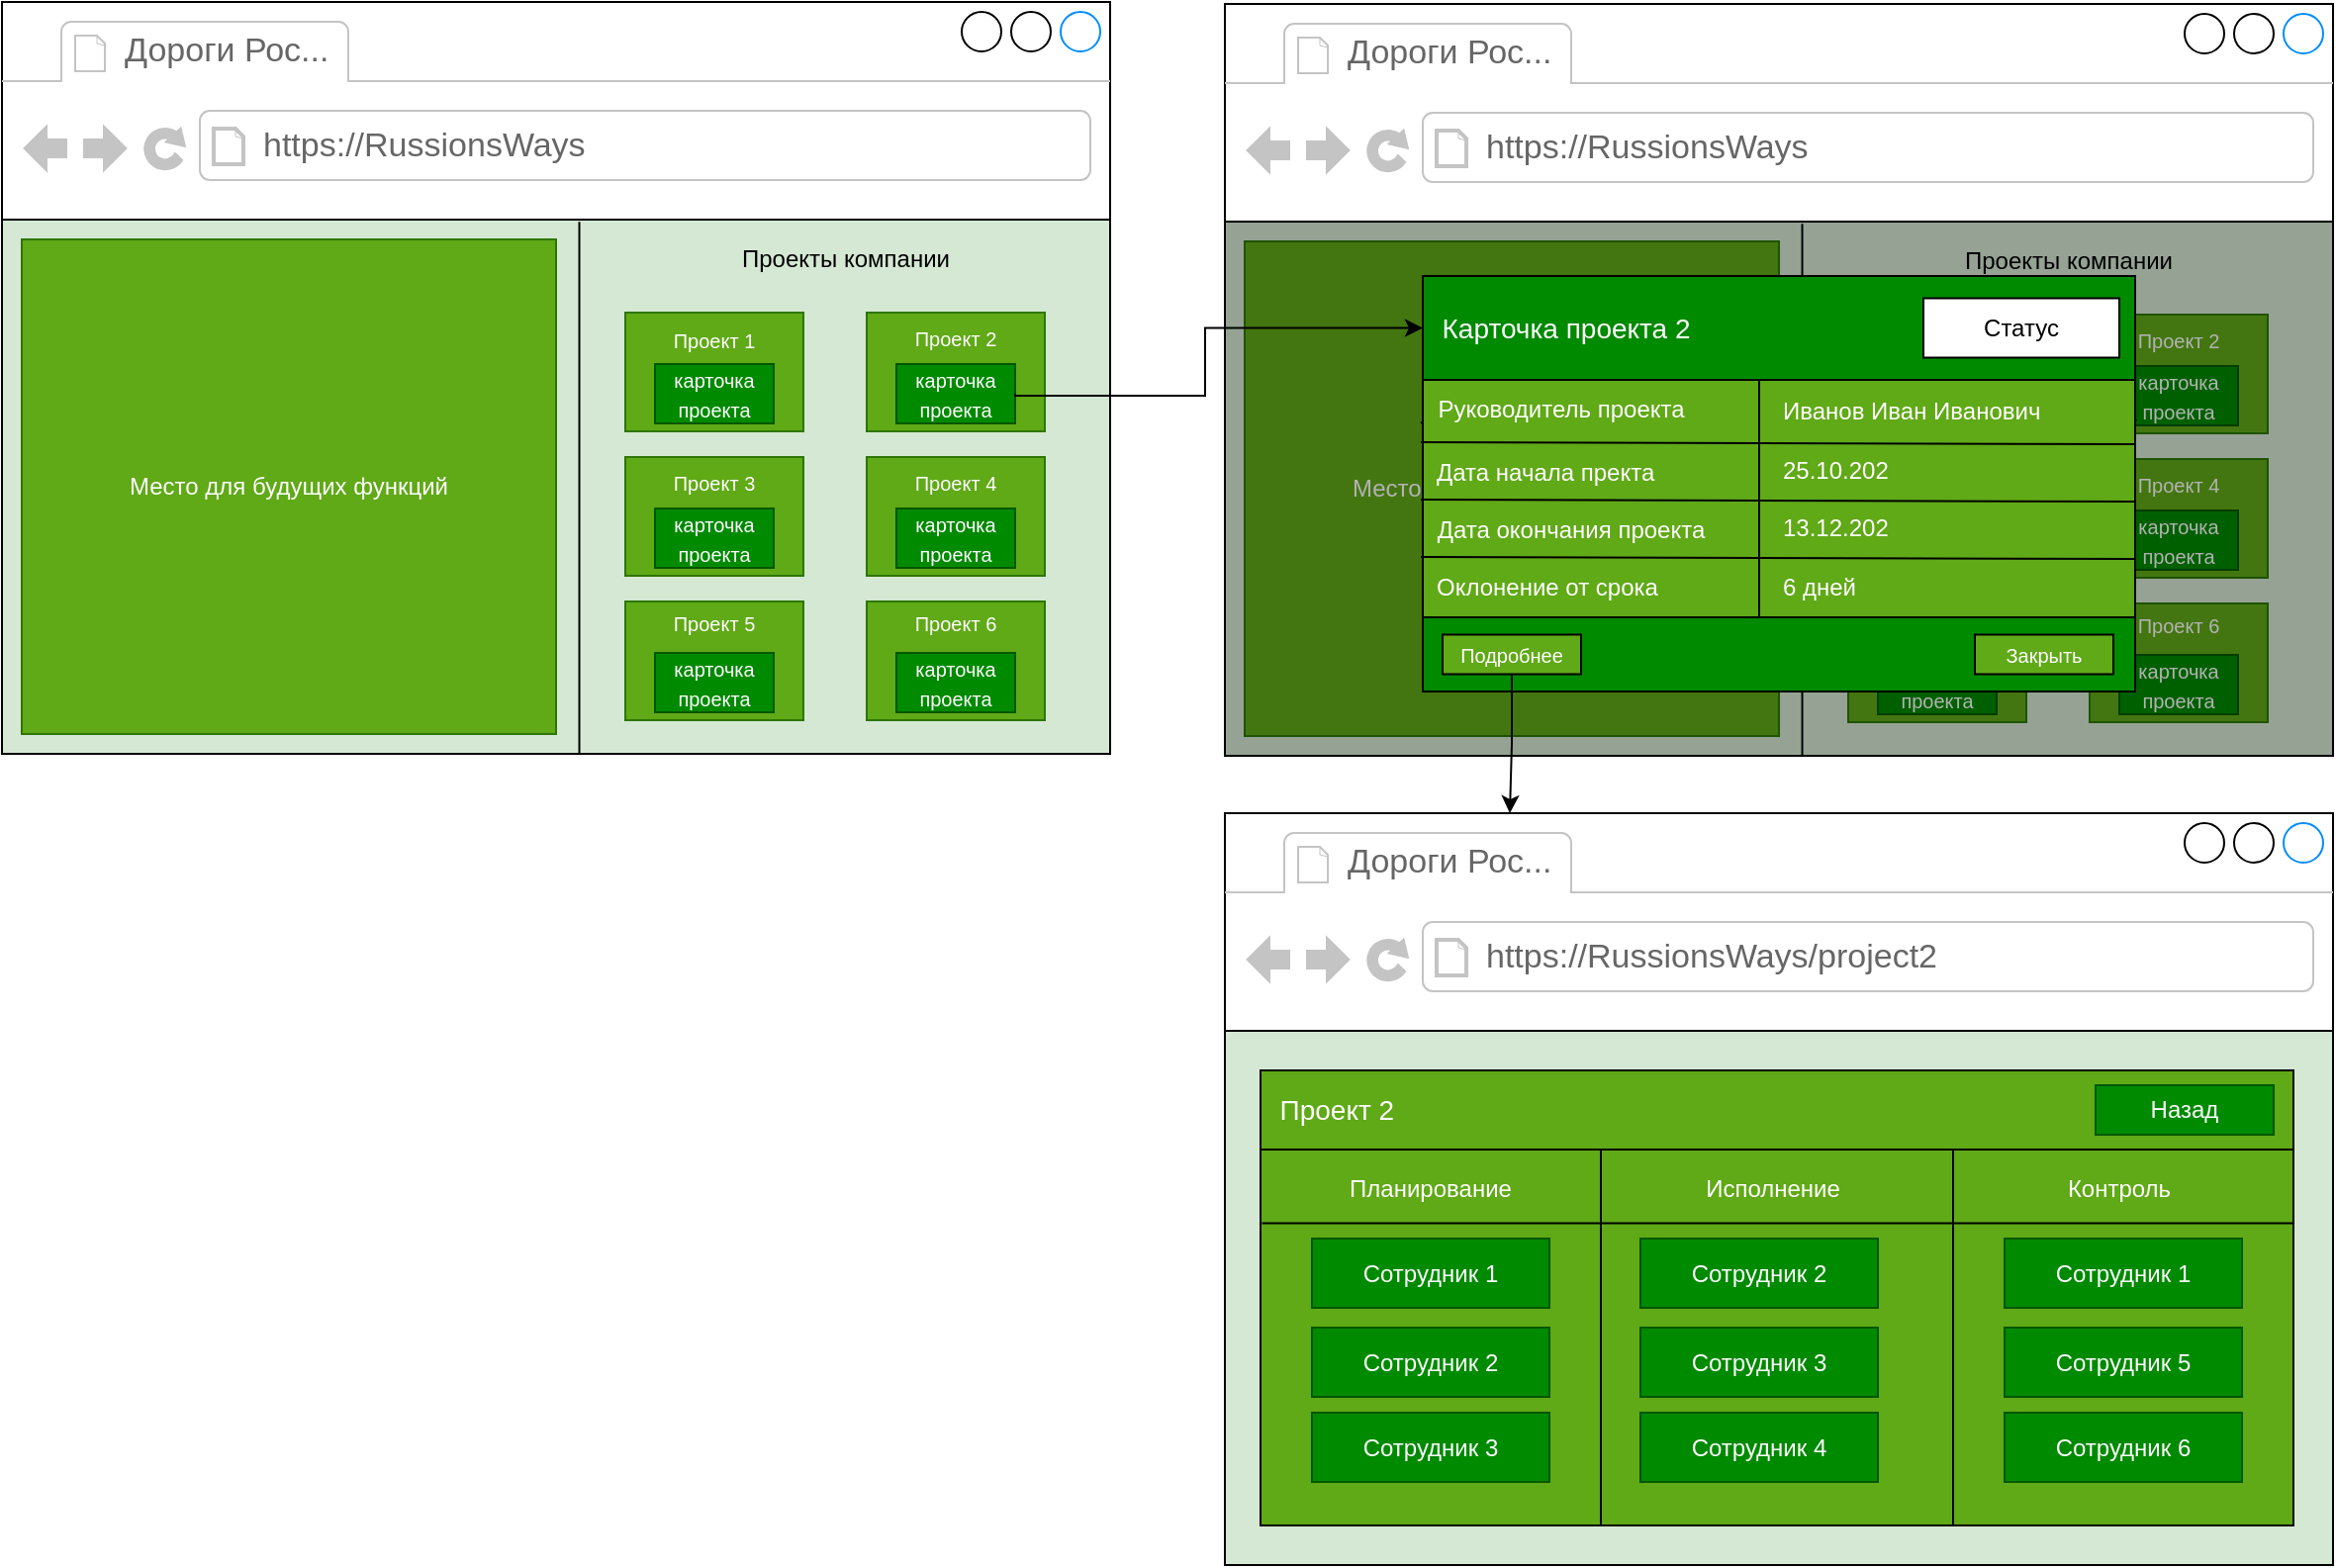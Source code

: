<mxfile version="25.0.2">
  <diagram name="Page-1" id="MdhETReFcp8mCxD8eB66">
    <mxGraphModel dx="819" dy="459" grid="1" gridSize="10" guides="1" tooltips="1" connect="1" arrows="1" fold="1" page="1" pageScale="1" pageWidth="1169" pageHeight="1654" math="0" shadow="0">
      <root>
        <mxCell id="0" />
        <mxCell id="1" parent="0" />
        <mxCell id="qVubjtH19KVvBnq9pwk1-79" value="" style="strokeWidth=1;shadow=0;dashed=0;align=center;html=1;shape=mxgraph.mockup.containers.browserWindow;rSize=0;strokeColor2=#008cff;strokeColor3=#c4c4c4;mainText=,;recursiveResize=0;" vertex="1" parent="1">
          <mxGeometry x="42" y="50" width="560" height="380" as="geometry" />
        </mxCell>
        <mxCell id="qVubjtH19KVvBnq9pwk1-80" value="" style="rounded=0;whiteSpace=wrap;html=1;fillColor=#d5e8d4;strokeColor=#000000;" vertex="1" parent="qVubjtH19KVvBnq9pwk1-79">
          <mxGeometry y="110" width="560" height="270" as="geometry" />
        </mxCell>
        <mxCell id="qVubjtH19KVvBnq9pwk1-81" value="Дороги Рос..." style="strokeWidth=1;shadow=0;dashed=0;align=center;html=1;shape=mxgraph.mockup.containers.anchor;fontSize=17;fontColor=#666666;align=left;whiteSpace=wrap;" vertex="1" parent="qVubjtH19KVvBnq9pwk1-79">
          <mxGeometry x="60" y="12" width="110" height="26" as="geometry" />
        </mxCell>
        <mxCell id="qVubjtH19KVvBnq9pwk1-82" value="https://RussionsWays" style="strokeWidth=1;shadow=0;dashed=0;align=center;html=1;shape=mxgraph.mockup.containers.anchor;rSize=0;fontSize=17;fontColor=#666666;align=left;" vertex="1" parent="qVubjtH19KVvBnq9pwk1-79">
          <mxGeometry x="130" y="60" width="250" height="26" as="geometry" />
        </mxCell>
        <mxCell id="qVubjtH19KVvBnq9pwk1-83" value="" style="rounded=0;whiteSpace=wrap;html=1;fillColor=#60a917;strokeColor=#2D7600;fontColor=#ffffff;" vertex="1" parent="qVubjtH19KVvBnq9pwk1-79">
          <mxGeometry x="315" y="157" width="90" height="60" as="geometry" />
        </mxCell>
        <mxCell id="qVubjtH19KVvBnq9pwk1-84" value="" style="rounded=0;whiteSpace=wrap;html=1;fillColor=#60a917;strokeColor=#2D7600;fontColor=#ffffff;" vertex="1" parent="qVubjtH19KVvBnq9pwk1-79">
          <mxGeometry x="437" y="157" width="90" height="60" as="geometry" />
        </mxCell>
        <mxCell id="qVubjtH19KVvBnq9pwk1-85" value="" style="rounded=0;whiteSpace=wrap;html=1;fillColor=#60a917;strokeColor=#2D7600;fontColor=#ffffff;align=left;" vertex="1" parent="qVubjtH19KVvBnq9pwk1-79">
          <mxGeometry x="315" y="230" width="90" height="60" as="geometry" />
        </mxCell>
        <mxCell id="qVubjtH19KVvBnq9pwk1-86" value="" style="rounded=0;whiteSpace=wrap;html=1;fillColor=#60a917;fontColor=#ffffff;strokeColor=#2D7600;" vertex="1" parent="qVubjtH19KVvBnq9pwk1-79">
          <mxGeometry x="437" y="230" width="90" height="60" as="geometry" />
        </mxCell>
        <mxCell id="qVubjtH19KVvBnq9pwk1-87" value="" style="rounded=0;whiteSpace=wrap;html=1;fillColor=#60a917;fontColor=#ffffff;strokeColor=#2D7600;" vertex="1" parent="qVubjtH19KVvBnq9pwk1-79">
          <mxGeometry x="315" y="303" width="90" height="60" as="geometry" />
        </mxCell>
        <mxCell id="qVubjtH19KVvBnq9pwk1-88" value="" style="rounded=0;whiteSpace=wrap;html=1;fillColor=#60a917;fontColor=#ffffff;strokeColor=#2D7600;" vertex="1" parent="qVubjtH19KVvBnq9pwk1-79">
          <mxGeometry x="437" y="303" width="90" height="60" as="geometry" />
        </mxCell>
        <mxCell id="qVubjtH19KVvBnq9pwk1-89" value="Проекты компании" style="html=1;whiteSpace=wrap;fillColor=none;fontColor=#000000;strokeColor=none;" vertex="1" parent="qVubjtH19KVvBnq9pwk1-79">
          <mxGeometry x="293" y="110" width="267" height="40" as="geometry" />
        </mxCell>
        <mxCell id="qVubjtH19KVvBnq9pwk1-90" value="Место для будущих функций" style="rounded=0;whiteSpace=wrap;html=1;fillColor=#60a917;fontColor=#ffffff;strokeColor=#2D7600;" vertex="1" parent="qVubjtH19KVvBnq9pwk1-79">
          <mxGeometry x="10" y="120" width="270" height="250" as="geometry" />
        </mxCell>
        <mxCell id="qVubjtH19KVvBnq9pwk1-91" value="" style="endArrow=none;html=1;rounded=0;entryX=0.521;entryY=0.004;entryDx=0;entryDy=0;entryPerimeter=0;exitX=0.521;exitY=1;exitDx=0;exitDy=0;exitPerimeter=0;" edge="1" parent="qVubjtH19KVvBnq9pwk1-79" source="qVubjtH19KVvBnq9pwk1-80" target="qVubjtH19KVvBnq9pwk1-80">
          <mxGeometry width="50" height="50" relative="1" as="geometry">
            <mxPoint x="294.8" y="379.86" as="sourcePoint" />
            <mxPoint x="294.25" y="110" as="targetPoint" />
          </mxGeometry>
        </mxCell>
        <mxCell id="qVubjtH19KVvBnq9pwk1-92" value="&lt;font style=&quot;font-size: 10px;&quot;&gt;карточка проекта&lt;/font&gt;" style="rounded=0;whiteSpace=wrap;html=1;fillColor=#008a00;fontColor=#ffffff;strokeColor=#005700;" vertex="1" parent="qVubjtH19KVvBnq9pwk1-79">
          <mxGeometry x="330" y="329" width="60" height="30" as="geometry" />
        </mxCell>
        <mxCell id="qVubjtH19KVvBnq9pwk1-93" value="&lt;font style=&quot;font-size: 10px;&quot;&gt;карточка проекта&lt;/font&gt;" style="rounded=0;whiteSpace=wrap;html=1;fillColor=#008a00;fontColor=#ffffff;strokeColor=#005700;" vertex="1" parent="qVubjtH19KVvBnq9pwk1-79">
          <mxGeometry x="452" y="329" width="60" height="30" as="geometry" />
        </mxCell>
        <mxCell id="qVubjtH19KVvBnq9pwk1-94" value="&lt;font style=&quot;font-size: 10px;&quot;&gt;карточка проекта&lt;/font&gt;" style="rounded=0;whiteSpace=wrap;html=1;fillColor=#008a00;fontColor=#ffffff;strokeColor=#005700;" vertex="1" parent="qVubjtH19KVvBnq9pwk1-79">
          <mxGeometry x="452" y="256" width="60" height="30" as="geometry" />
        </mxCell>
        <mxCell id="qVubjtH19KVvBnq9pwk1-95" value="&lt;font style=&quot;font-size: 10px;&quot;&gt;карточка проекта&lt;/font&gt;" style="rounded=0;whiteSpace=wrap;html=1;fillColor=#008a00;fontColor=#ffffff;strokeColor=#005700;" vertex="1" parent="qVubjtH19KVvBnq9pwk1-79">
          <mxGeometry x="330" y="256" width="60" height="30" as="geometry" />
        </mxCell>
        <mxCell id="qVubjtH19KVvBnq9pwk1-96" value="&lt;font style=&quot;font-size: 10px;&quot;&gt;карточка проекта&lt;/font&gt;" style="rounded=0;whiteSpace=wrap;html=1;fillColor=#008a00;fontColor=#ffffff;strokeColor=#005700;" vertex="1" parent="qVubjtH19KVvBnq9pwk1-79">
          <mxGeometry x="452" y="183" width="60" height="30" as="geometry" />
        </mxCell>
        <mxCell id="qVubjtH19KVvBnq9pwk1-97" value="&lt;font style=&quot;font-size: 10px;&quot;&gt;карточка проекта&lt;/font&gt;" style="rounded=0;whiteSpace=wrap;html=1;fillColor=#008a00;fontColor=#ffffff;strokeColor=#005700;" vertex="1" parent="qVubjtH19KVvBnq9pwk1-79">
          <mxGeometry x="330" y="183" width="60" height="30" as="geometry" />
        </mxCell>
        <mxCell id="qVubjtH19KVvBnq9pwk1-98" value="&lt;font color=&quot;#ffffff&quot; style=&quot;font-size: 10px;&quot;&gt;Проект 1&lt;/font&gt;" style="text;html=1;align=center;verticalAlign=middle;whiteSpace=wrap;rounded=0;" vertex="1" parent="qVubjtH19KVvBnq9pwk1-79">
          <mxGeometry x="330" y="157" width="60" height="27" as="geometry" />
        </mxCell>
        <mxCell id="qVubjtH19KVvBnq9pwk1-99" value="&lt;font color=&quot;#ffffff&quot; style=&quot;font-size: 10px;&quot;&gt;Проект 5&lt;/font&gt;" style="text;html=1;align=center;verticalAlign=middle;whiteSpace=wrap;rounded=0;" vertex="1" parent="qVubjtH19KVvBnq9pwk1-79">
          <mxGeometry x="330" y="300" width="60" height="27" as="geometry" />
        </mxCell>
        <mxCell id="qVubjtH19KVvBnq9pwk1-100" value="&lt;font color=&quot;#ffffff&quot; style=&quot;font-size: 10px;&quot;&gt;Проект 6&lt;/font&gt;" style="text;html=1;align=center;verticalAlign=middle;whiteSpace=wrap;rounded=0;" vertex="1" parent="qVubjtH19KVvBnq9pwk1-79">
          <mxGeometry x="452" y="300" width="60" height="27" as="geometry" />
        </mxCell>
        <mxCell id="qVubjtH19KVvBnq9pwk1-101" value="&lt;font color=&quot;#ffffff&quot; style=&quot;font-size: 10px;&quot;&gt;Проект 4&lt;/font&gt;" style="text;html=1;align=center;verticalAlign=middle;whiteSpace=wrap;rounded=0;" vertex="1" parent="qVubjtH19KVvBnq9pwk1-79">
          <mxGeometry x="452" y="229" width="60" height="27" as="geometry" />
        </mxCell>
        <mxCell id="qVubjtH19KVvBnq9pwk1-102" value="&lt;font color=&quot;#ffffff&quot; style=&quot;font-size: 10px;&quot;&gt;Проект 3&lt;/font&gt;" style="text;html=1;align=center;verticalAlign=middle;whiteSpace=wrap;rounded=0;" vertex="1" parent="qVubjtH19KVvBnq9pwk1-79">
          <mxGeometry x="330" y="229" width="60" height="27" as="geometry" />
        </mxCell>
        <mxCell id="qVubjtH19KVvBnq9pwk1-103" value="&lt;font color=&quot;#ffffff&quot; style=&quot;font-size: 10px;&quot;&gt;Проект 2&lt;/font&gt;" style="text;html=1;align=center;verticalAlign=middle;whiteSpace=wrap;rounded=0;" vertex="1" parent="qVubjtH19KVvBnq9pwk1-79">
          <mxGeometry x="452" y="156" width="60" height="27" as="geometry" />
        </mxCell>
        <mxCell id="qVubjtH19KVvBnq9pwk1-104" value="" style="strokeWidth=1;shadow=0;dashed=0;align=center;html=1;shape=mxgraph.mockup.containers.browserWindow;rSize=0;strokeColor2=#008cff;strokeColor3=#c4c4c4;mainText=,;recursiveResize=0;" vertex="1" parent="1">
          <mxGeometry x="660" y="51" width="560" height="380" as="geometry" />
        </mxCell>
        <mxCell id="qVubjtH19KVvBnq9pwk1-105" value="" style="rounded=0;whiteSpace=wrap;html=1;fillColor=#d5e8d4;strokeColor=#000000;" vertex="1" parent="qVubjtH19KVvBnq9pwk1-104">
          <mxGeometry y="110" width="560" height="270" as="geometry" />
        </mxCell>
        <mxCell id="qVubjtH19KVvBnq9pwk1-106" value="Дороги Рос..." style="strokeWidth=1;shadow=0;dashed=0;align=center;html=1;shape=mxgraph.mockup.containers.anchor;fontSize=17;fontColor=#666666;align=left;whiteSpace=wrap;" vertex="1" parent="qVubjtH19KVvBnq9pwk1-104">
          <mxGeometry x="60" y="12" width="110" height="26" as="geometry" />
        </mxCell>
        <mxCell id="qVubjtH19KVvBnq9pwk1-107" value="https://RussionsWays" style="strokeWidth=1;shadow=0;dashed=0;align=center;html=1;shape=mxgraph.mockup.containers.anchor;rSize=0;fontSize=17;fontColor=#666666;align=left;" vertex="1" parent="qVubjtH19KVvBnq9pwk1-104">
          <mxGeometry x="130" y="60" width="250" height="26" as="geometry" />
        </mxCell>
        <mxCell id="qVubjtH19KVvBnq9pwk1-108" value="" style="rounded=0;whiteSpace=wrap;html=1;fillColor=#60a917;strokeColor=#2D7600;fontColor=#ffffff;" vertex="1" parent="qVubjtH19KVvBnq9pwk1-104">
          <mxGeometry x="315" y="157" width="90" height="60" as="geometry" />
        </mxCell>
        <mxCell id="qVubjtH19KVvBnq9pwk1-109" value="" style="rounded=0;whiteSpace=wrap;html=1;fillColor=#60a917;strokeColor=#2D7600;fontColor=#ffffff;" vertex="1" parent="qVubjtH19KVvBnq9pwk1-104">
          <mxGeometry x="437" y="157" width="90" height="60" as="geometry" />
        </mxCell>
        <mxCell id="qVubjtH19KVvBnq9pwk1-110" value="" style="rounded=0;whiteSpace=wrap;html=1;fillColor=#60a917;strokeColor=#2D7600;fontColor=#ffffff;align=left;" vertex="1" parent="qVubjtH19KVvBnq9pwk1-104">
          <mxGeometry x="315" y="230" width="90" height="60" as="geometry" />
        </mxCell>
        <mxCell id="qVubjtH19KVvBnq9pwk1-111" value="" style="rounded=0;whiteSpace=wrap;html=1;fillColor=#60a917;fontColor=#ffffff;strokeColor=#2D7600;" vertex="1" parent="qVubjtH19KVvBnq9pwk1-104">
          <mxGeometry x="437" y="230" width="90" height="60" as="geometry" />
        </mxCell>
        <mxCell id="qVubjtH19KVvBnq9pwk1-112" value="" style="rounded=0;whiteSpace=wrap;html=1;fillColor=#60a917;fontColor=#ffffff;strokeColor=#2D7600;" vertex="1" parent="qVubjtH19KVvBnq9pwk1-104">
          <mxGeometry x="315" y="303" width="90" height="60" as="geometry" />
        </mxCell>
        <mxCell id="qVubjtH19KVvBnq9pwk1-113" value="" style="rounded=0;whiteSpace=wrap;html=1;fillColor=#60a917;fontColor=#ffffff;strokeColor=#2D7600;" vertex="1" parent="qVubjtH19KVvBnq9pwk1-104">
          <mxGeometry x="437" y="303" width="90" height="60" as="geometry" />
        </mxCell>
        <mxCell id="qVubjtH19KVvBnq9pwk1-114" value="Проекты компании" style="html=1;whiteSpace=wrap;fillColor=none;fontColor=#000000;strokeColor=none;" vertex="1" parent="qVubjtH19KVvBnq9pwk1-104">
          <mxGeometry x="293" y="110" width="267" height="40" as="geometry" />
        </mxCell>
        <mxCell id="qVubjtH19KVvBnq9pwk1-115" value="Место для будущих функций" style="rounded=0;whiteSpace=wrap;html=1;fillColor=#60a917;fontColor=#ffffff;strokeColor=#2D7600;" vertex="1" parent="qVubjtH19KVvBnq9pwk1-104">
          <mxGeometry x="10" y="120" width="270" height="250" as="geometry" />
        </mxCell>
        <mxCell id="qVubjtH19KVvBnq9pwk1-116" value="" style="endArrow=none;html=1;rounded=0;entryX=0.521;entryY=0.004;entryDx=0;entryDy=0;entryPerimeter=0;exitX=0.521;exitY=1;exitDx=0;exitDy=0;exitPerimeter=0;" edge="1" parent="qVubjtH19KVvBnq9pwk1-104" source="qVubjtH19KVvBnq9pwk1-105" target="qVubjtH19KVvBnq9pwk1-105">
          <mxGeometry width="50" height="50" relative="1" as="geometry">
            <mxPoint x="294.8" y="379.86" as="sourcePoint" />
            <mxPoint x="294.25" y="110" as="targetPoint" />
          </mxGeometry>
        </mxCell>
        <mxCell id="qVubjtH19KVvBnq9pwk1-117" value="&lt;font style=&quot;font-size: 10px;&quot;&gt;карточка проекта&lt;/font&gt;" style="rounded=0;whiteSpace=wrap;html=1;fillColor=#008a00;fontColor=#ffffff;strokeColor=#005700;" vertex="1" parent="qVubjtH19KVvBnq9pwk1-104">
          <mxGeometry x="330" y="329" width="60" height="30" as="geometry" />
        </mxCell>
        <mxCell id="qVubjtH19KVvBnq9pwk1-118" value="&lt;font style=&quot;font-size: 10px;&quot;&gt;карточка проекта&lt;/font&gt;" style="rounded=0;whiteSpace=wrap;html=1;fillColor=#008a00;fontColor=#ffffff;strokeColor=#005700;" vertex="1" parent="qVubjtH19KVvBnq9pwk1-104">
          <mxGeometry x="452" y="329" width="60" height="30" as="geometry" />
        </mxCell>
        <mxCell id="qVubjtH19KVvBnq9pwk1-119" value="&lt;font style=&quot;font-size: 10px;&quot;&gt;карточка проекта&lt;/font&gt;" style="rounded=0;whiteSpace=wrap;html=1;fillColor=#008a00;fontColor=#ffffff;strokeColor=#005700;" vertex="1" parent="qVubjtH19KVvBnq9pwk1-104">
          <mxGeometry x="452" y="256" width="60" height="30" as="geometry" />
        </mxCell>
        <mxCell id="qVubjtH19KVvBnq9pwk1-120" value="&lt;font style=&quot;font-size: 10px;&quot;&gt;карточка проекта&lt;/font&gt;" style="rounded=0;whiteSpace=wrap;html=1;fillColor=#008a00;fontColor=#ffffff;strokeColor=#005700;" vertex="1" parent="qVubjtH19KVvBnq9pwk1-104">
          <mxGeometry x="330" y="256" width="60" height="30" as="geometry" />
        </mxCell>
        <mxCell id="qVubjtH19KVvBnq9pwk1-121" value="&lt;font style=&quot;font-size: 10px;&quot;&gt;карточка проекта&lt;/font&gt;" style="rounded=0;whiteSpace=wrap;html=1;fillColor=#008a00;fontColor=#ffffff;strokeColor=#005700;" vertex="1" parent="qVubjtH19KVvBnq9pwk1-104">
          <mxGeometry x="452" y="183" width="60" height="30" as="geometry" />
        </mxCell>
        <mxCell id="qVubjtH19KVvBnq9pwk1-122" value="&lt;font style=&quot;font-size: 10px;&quot;&gt;карточка проекта&lt;/font&gt;" style="rounded=0;whiteSpace=wrap;html=1;fillColor=#008a00;fontColor=#ffffff;strokeColor=#005700;" vertex="1" parent="qVubjtH19KVvBnq9pwk1-104">
          <mxGeometry x="330" y="183" width="60" height="30" as="geometry" />
        </mxCell>
        <mxCell id="qVubjtH19KVvBnq9pwk1-123" value="&lt;font color=&quot;#ffffff&quot; style=&quot;font-size: 10px;&quot;&gt;Проект 1&lt;/font&gt;" style="text;html=1;align=center;verticalAlign=middle;whiteSpace=wrap;rounded=0;" vertex="1" parent="qVubjtH19KVvBnq9pwk1-104">
          <mxGeometry x="330" y="157" width="60" height="27" as="geometry" />
        </mxCell>
        <mxCell id="qVubjtH19KVvBnq9pwk1-124" value="&lt;font color=&quot;#ffffff&quot; style=&quot;font-size: 10px;&quot;&gt;Проект 5&lt;/font&gt;" style="text;html=1;align=center;verticalAlign=middle;whiteSpace=wrap;rounded=0;" vertex="1" parent="qVubjtH19KVvBnq9pwk1-104">
          <mxGeometry x="330" y="300" width="60" height="27" as="geometry" />
        </mxCell>
        <mxCell id="qVubjtH19KVvBnq9pwk1-125" value="&lt;font color=&quot;#ffffff&quot; style=&quot;font-size: 10px;&quot;&gt;Проект 6&lt;/font&gt;" style="text;html=1;align=center;verticalAlign=middle;whiteSpace=wrap;rounded=0;" vertex="1" parent="qVubjtH19KVvBnq9pwk1-104">
          <mxGeometry x="452" y="300" width="60" height="27" as="geometry" />
        </mxCell>
        <mxCell id="qVubjtH19KVvBnq9pwk1-126" value="&lt;font color=&quot;#ffffff&quot; style=&quot;font-size: 10px;&quot;&gt;Проект 4&lt;/font&gt;" style="text;html=1;align=center;verticalAlign=middle;whiteSpace=wrap;rounded=0;" vertex="1" parent="qVubjtH19KVvBnq9pwk1-104">
          <mxGeometry x="452" y="229" width="60" height="27" as="geometry" />
        </mxCell>
        <mxCell id="qVubjtH19KVvBnq9pwk1-127" value="&lt;font color=&quot;#ffffff&quot; style=&quot;font-size: 10px;&quot;&gt;Проект 3&lt;/font&gt;" style="text;html=1;align=center;verticalAlign=middle;whiteSpace=wrap;rounded=0;" vertex="1" parent="qVubjtH19KVvBnq9pwk1-104">
          <mxGeometry x="330" y="229" width="60" height="27" as="geometry" />
        </mxCell>
        <mxCell id="qVubjtH19KVvBnq9pwk1-128" value="&lt;font color=&quot;#ffffff&quot; style=&quot;font-size: 10px;&quot;&gt;Проект 2&lt;/font&gt;" style="text;html=1;align=center;verticalAlign=middle;whiteSpace=wrap;rounded=0;" vertex="1" parent="qVubjtH19KVvBnq9pwk1-104">
          <mxGeometry x="452" y="156" width="60" height="27" as="geometry" />
        </mxCell>
        <mxCell id="qVubjtH19KVvBnq9pwk1-41" value="" style="endArrow=none;html=1;rounded=0;exitX=-0.003;exitY=0.353;exitDx=0;exitDy=0;exitPerimeter=0;entryX=1.002;entryY=0.347;entryDx=0;entryDy=0;entryPerimeter=0;" edge="1" parent="qVubjtH19KVvBnq9pwk1-104" source="qVubjtH19KVvBnq9pwk1-35" target="qVubjtH19KVvBnq9pwk1-35">
          <mxGeometry width="50" height="50" relative="1" as="geometry">
            <mxPoint x="109.44" y="631.77" as="sourcePoint" />
            <mxPoint x="470.52" y="631.77" as="targetPoint" />
          </mxGeometry>
        </mxCell>
        <mxCell id="qVubjtH19KVvBnq9pwk1-43" value="" style="endArrow=none;html=1;rounded=0;exitX=0;exitY=0.75;exitDx=0;exitDy=0;entryX=1;entryY=0.75;entryDx=0;entryDy=0;" edge="1" parent="qVubjtH19KVvBnq9pwk1-104" source="qVubjtH19KVvBnq9pwk1-35" target="qVubjtH19KVvBnq9pwk1-35">
          <mxGeometry width="50" height="50" relative="1" as="geometry">
            <mxPoint x="110" y="711.5" as="sourcePoint" />
            <mxPoint x="470" y="711.5" as="targetPoint" />
          </mxGeometry>
        </mxCell>
        <mxCell id="qVubjtH19KVvBnq9pwk1-34" value="" style="rounded=0;whiteSpace=wrap;html=1;fillColor=#000000;opacity=30;" vertex="1" parent="qVubjtH19KVvBnq9pwk1-104">
          <mxGeometry y="110" width="560" height="270" as="geometry" />
        </mxCell>
        <mxCell id="qVubjtH19KVvBnq9pwk1-35" value="" style="rounded=0;whiteSpace=wrap;html=1;fillColor=#60a917;fontColor=#ffffff;strokeColor=#000000;" vertex="1" parent="qVubjtH19KVvBnq9pwk1-104">
          <mxGeometry x="100" y="137.5" width="360" height="210" as="geometry" />
        </mxCell>
        <mxCell id="qVubjtH19KVvBnq9pwk1-40" value="&lt;font color=&quot;#ffffff&quot;&gt;Руководитель проекта&lt;/font&gt;" style="text;html=1;align=center;verticalAlign=middle;whiteSpace=wrap;rounded=0;" vertex="1" parent="qVubjtH19KVvBnq9pwk1-104">
          <mxGeometry x="105" y="190" width="130" height="30" as="geometry" />
        </mxCell>
        <mxCell id="qVubjtH19KVvBnq9pwk1-38" value="" style="endArrow=none;html=1;rounded=0;entryX=0.45;entryY=0.01;entryDx=0;entryDy=0;entryPerimeter=0;exitX=0.45;exitY=1.012;exitDx=0;exitDy=0;exitPerimeter=0;" edge="1" parent="qVubjtH19KVvBnq9pwk1-104">
          <mxGeometry width="50" height="50" relative="1" as="geometry">
            <mxPoint x="270" y="347.5" as="sourcePoint" />
            <mxPoint x="270" y="137.08" as="targetPoint" />
          </mxGeometry>
        </mxCell>
        <mxCell id="qVubjtH19KVvBnq9pwk1-45" value="&lt;font color=&quot;#ffffff&quot;&gt;25.10.202&lt;/font&gt;" style="text;html=1;align=left;verticalAlign=middle;whiteSpace=wrap;rounded=0;" vertex="1" parent="qVubjtH19KVvBnq9pwk1-104">
          <mxGeometry x="280" y="221" width="130" height="30" as="geometry" />
        </mxCell>
        <mxCell id="qVubjtH19KVvBnq9pwk1-36" value="&lt;font color=&quot;#ffffff&quot;&gt;Дата начала пректа&lt;/font&gt;&lt;span style=&quot;color: rgba(0, 0, 0, 0); font-family: monospace; font-size: 0px; text-wrap: nowrap;&quot;&gt;%3CmxGraphModel%3E%3Croot%3E%3CmxCell%20id%3D%220%22%2F%3E%3CmxCell%20id%3D%221%22%20parent%3D%220%22%2F%3E%3CmxCell%20id%3D%222%22%20value%3D%22%26lt%3Bfont%20color%3D%26quot%3B%23ffffff%26quot%3B%26gt%3B%D0%A0%D1%83%D0%BA%D0%BE%D0%B2%D0%BE%D0%B4%D0%B8%D1%82%D0%B5%D0%BB%D1%8C%20%D0%BF%D1%80%D0%BE%D0%B5%D0%BA%D1%82%D0%B0%26lt%3B%2Ffont%26gt%3B%22%20style%3D%22text%3Bhtml%3D1%3Balign%3Dcenter%3BverticalAlign%3Dmiddle%3BwhiteSpace%3Dwrap%3Brounded%3D0%3B%22%20vertex%3D%221%22%20parent%3D%221%22%3E%3CmxGeometry%20x%3D%22152%22%20y%3D%22220%22%20width%3D%22130%22%20height%3D%2230%22%20as%3D%22geometry%22%2F%3E%3C%2FmxCell%3E%3C%2Froot%3E%3C%2FmxGraphModel%3E&lt;/span&gt;" style="text;html=1;align=left;verticalAlign=middle;whiteSpace=wrap;rounded=0;" vertex="1" parent="qVubjtH19KVvBnq9pwk1-104">
          <mxGeometry x="105" y="222" width="130" height="30" as="geometry" />
        </mxCell>
        <mxCell id="qVubjtH19KVvBnq9pwk1-46" value="&lt;font color=&quot;#ffffff&quot;&gt;13.12.202&lt;/font&gt;" style="text;html=1;align=left;verticalAlign=middle;whiteSpace=wrap;rounded=0;" vertex="1" parent="qVubjtH19KVvBnq9pwk1-104">
          <mxGeometry x="280" y="250" width="130" height="30" as="geometry" />
        </mxCell>
        <mxCell id="qVubjtH19KVvBnq9pwk1-48" value="&lt;font color=&quot;#ffffff&quot;&gt;6 дней&lt;/font&gt;" style="text;html=1;align=left;verticalAlign=middle;whiteSpace=wrap;rounded=0;" vertex="1" parent="qVubjtH19KVvBnq9pwk1-104">
          <mxGeometry x="280" y="280" width="140" height="30" as="geometry" />
        </mxCell>
        <mxCell id="qVubjtH19KVvBnq9pwk1-49" value="&lt;font color=&quot;#ffffff&quot;&gt;Оклонение от срока&lt;/font&gt;" style="text;html=1;align=left;verticalAlign=middle;whiteSpace=wrap;rounded=0;" vertex="1" parent="qVubjtH19KVvBnq9pwk1-104">
          <mxGeometry x="105" y="280" width="140" height="30" as="geometry" />
        </mxCell>
        <mxCell id="qVubjtH19KVvBnq9pwk1-50" value="" style="rounded=0;whiteSpace=wrap;html=1;fillColor=#008a00;fontColor=#ffffff;strokeColor=#000000;" vertex="1" parent="qVubjtH19KVvBnq9pwk1-104">
          <mxGeometry x="100" y="310" width="360" height="37.5" as="geometry" />
        </mxCell>
        <mxCell id="qVubjtH19KVvBnq9pwk1-47" value="&lt;font style=&quot;font-size: 10px;&quot;&gt;Закрыть&lt;/font&gt;" style="rounded=0;whiteSpace=wrap;html=1;fillColor=#60a917;fontColor=#ffffff;strokeColor=#000000;" vertex="1" parent="qVubjtH19KVvBnq9pwk1-104">
          <mxGeometry x="379" y="318.75" width="70" height="20" as="geometry" />
        </mxCell>
        <mxCell id="qVubjtH19KVvBnq9pwk1-39" value="&lt;font style=&quot;font-size: 14px;&quot;&gt;&amp;nbsp; Карточка проекта 2&lt;/font&gt;" style="rounded=0;whiteSpace=wrap;html=1;fillColor=#008a00;fontColor=#ffffff;strokeColor=#000000;align=left;" vertex="1" parent="qVubjtH19KVvBnq9pwk1-104">
          <mxGeometry x="100" y="137.5" width="360" height="52.5" as="geometry" />
        </mxCell>
        <mxCell id="qVubjtH19KVvBnq9pwk1-37" value="&lt;font color=&quot;#ffffff&quot;&gt;Дата окончания проекта&lt;/font&gt;" style="text;html=1;align=center;verticalAlign=middle;whiteSpace=wrap;rounded=0;" vertex="1" parent="qVubjtH19KVvBnq9pwk1-104">
          <mxGeometry x="105" y="251" width="140" height="30" as="geometry" />
        </mxCell>
        <mxCell id="qVubjtH19KVvBnq9pwk1-44" value="&lt;font color=&quot;#ffffff&quot;&gt;Иванов Иван Иванович&lt;/font&gt;" style="text;html=1;align=left;verticalAlign=middle;whiteSpace=wrap;rounded=0;" vertex="1" parent="qVubjtH19KVvBnq9pwk1-104">
          <mxGeometry x="280" y="191" width="150" height="30" as="geometry" />
        </mxCell>
        <mxCell id="qVubjtH19KVvBnq9pwk1-140" value="&lt;font style=&quot;font-size: 10px;&quot;&gt;Подробнее&lt;/font&gt;" style="rounded=0;whiteSpace=wrap;html=1;fillColor=#60a917;fontColor=#ffffff;strokeColor=#000000;" vertex="1" parent="qVubjtH19KVvBnq9pwk1-104">
          <mxGeometry x="110" y="318.75" width="70" height="20" as="geometry" />
        </mxCell>
        <mxCell id="qVubjtH19KVvBnq9pwk1-167" value="Статус" style="rounded=0;whiteSpace=wrap;html=1;" vertex="1" parent="qVubjtH19KVvBnq9pwk1-104">
          <mxGeometry x="353" y="148.75" width="99" height="30" as="geometry" />
        </mxCell>
        <mxCell id="qVubjtH19KVvBnq9pwk1-133" value="" style="endArrow=none;html=1;rounded=0;exitX=0.002;exitY=0.548;exitDx=0;exitDy=0;entryX=1.005;entryY=0.553;entryDx=0;entryDy=0;entryPerimeter=0;exitPerimeter=0;" edge="1" parent="1">
          <mxGeometry width="50" height="50" relative="1" as="geometry">
            <mxPoint x="759" y="301.45" as="sourcePoint" />
            <mxPoint x="1120.08" y="302.5" as="targetPoint" />
          </mxGeometry>
        </mxCell>
        <mxCell id="qVubjtH19KVvBnq9pwk1-134" value="" style="endArrow=none;html=1;rounded=0;exitX=0.002;exitY=0.548;exitDx=0;exitDy=0;entryX=1.005;entryY=0.553;entryDx=0;entryDy=0;entryPerimeter=0;exitPerimeter=0;" edge="1" parent="1">
          <mxGeometry width="50" height="50" relative="1" as="geometry">
            <mxPoint x="759" y="330.45" as="sourcePoint" />
            <mxPoint x="1120.08" y="331.5" as="targetPoint" />
          </mxGeometry>
        </mxCell>
        <mxCell id="qVubjtH19KVvBnq9pwk1-136" value="" style="endArrow=none;html=1;rounded=0;exitX=0.002;exitY=0.548;exitDx=0;exitDy=0;entryX=1.005;entryY=0.553;entryDx=0;entryDy=0;entryPerimeter=0;exitPerimeter=0;" edge="1" parent="1">
          <mxGeometry width="50" height="50" relative="1" as="geometry">
            <mxPoint x="759" y="272.45" as="sourcePoint" />
            <mxPoint x="1120.08" y="273.5" as="targetPoint" />
          </mxGeometry>
        </mxCell>
        <mxCell id="qVubjtH19KVvBnq9pwk1-139" style="edgeStyle=orthogonalEdgeStyle;rounded=0;orthogonalLoop=1;jettySize=auto;html=1;exitX=1;exitY=0.5;exitDx=0;exitDy=0;entryX=0;entryY=0.5;entryDx=0;entryDy=0;" edge="1" parent="1" source="qVubjtH19KVvBnq9pwk1-96" target="qVubjtH19KVvBnq9pwk1-39">
          <mxGeometry relative="1" as="geometry">
            <Array as="points">
              <mxPoint x="650" y="249" />
              <mxPoint x="650" y="214" />
            </Array>
          </mxGeometry>
        </mxCell>
        <mxCell id="qVubjtH19KVvBnq9pwk1-142" style="edgeStyle=orthogonalEdgeStyle;rounded=0;orthogonalLoop=1;jettySize=auto;html=1;exitX=0.5;exitY=1;exitDx=0;exitDy=0;" edge="1" parent="1" source="qVubjtH19KVvBnq9pwk1-140">
          <mxGeometry relative="1" as="geometry">
            <mxPoint x="804" y="460" as="targetPoint" />
          </mxGeometry>
        </mxCell>
        <mxCell id="qVubjtH19KVvBnq9pwk1-153" value="" style="group" vertex="1" connectable="0" parent="1">
          <mxGeometry x="660" y="460" width="560" height="380" as="geometry" />
        </mxCell>
        <mxCell id="qVubjtH19KVvBnq9pwk1-51" value="" style="strokeWidth=1;shadow=0;dashed=0;align=center;html=1;shape=mxgraph.mockup.containers.browserWindow;rSize=0;strokeColor2=#008cff;strokeColor3=#c4c4c4;mainText=,;recursiveResize=0;fontColor=#000000;container=0;" vertex="1" parent="qVubjtH19KVvBnq9pwk1-153">
          <mxGeometry width="560" height="380" as="geometry" />
        </mxCell>
        <mxCell id="qVubjtH19KVvBnq9pwk1-52" value="" style="rounded=0;whiteSpace=wrap;html=1;fillColor=#d5e8d4;strokeColor=#000000;" vertex="1" parent="qVubjtH19KVvBnq9pwk1-153">
          <mxGeometry y="110" width="560" height="270" as="geometry" />
        </mxCell>
        <mxCell id="qVubjtH19KVvBnq9pwk1-53" value="Дороги Рос..." style="strokeWidth=1;shadow=0;dashed=0;align=center;html=1;shape=mxgraph.mockup.containers.anchor;fontSize=17;fontColor=#666666;align=left;whiteSpace=wrap;" vertex="1" parent="qVubjtH19KVvBnq9pwk1-153">
          <mxGeometry x="60" y="12" width="110" height="26" as="geometry" />
        </mxCell>
        <mxCell id="qVubjtH19KVvBnq9pwk1-54" value="https://RussionsWays/project2" style="strokeWidth=1;shadow=0;dashed=0;align=center;html=1;shape=mxgraph.mockup.containers.anchor;rSize=0;fontSize=17;fontColor=#666666;align=left;" vertex="1" parent="qVubjtH19KVvBnq9pwk1-153">
          <mxGeometry x="130" y="60" width="250" height="26" as="geometry" />
        </mxCell>
        <mxCell id="qVubjtH19KVvBnq9pwk1-55" value="" style="rounded=0;whiteSpace=wrap;html=1;fillColor=#60a917;fontColor=#ffffff;strokeColor=#000000;" vertex="1" parent="qVubjtH19KVvBnq9pwk1-153">
          <mxGeometry x="18" y="130" width="522" height="230" as="geometry" />
        </mxCell>
        <mxCell id="qVubjtH19KVvBnq9pwk1-141" value="&lt;font style=&quot;font-size: 14px;&quot;&gt;&amp;nbsp; Проект 2&lt;/font&gt;" style="rounded=0;whiteSpace=wrap;html=1;fillColor=#60a917;strokeColor=#000000;fontColor=#ffffff;align=left;" vertex="1" parent="qVubjtH19KVvBnq9pwk1-153">
          <mxGeometry x="18" y="130" width="522" height="40" as="geometry" />
        </mxCell>
        <mxCell id="qVubjtH19KVvBnq9pwk1-143" value="" style="rounded=0;whiteSpace=wrap;html=1;fillColor=#60a917;fontColor=#ffffff;strokeColor=#000000;" vertex="1" parent="qVubjtH19KVvBnq9pwk1-153">
          <mxGeometry x="18" y="170" width="172" height="190" as="geometry" />
        </mxCell>
        <mxCell id="qVubjtH19KVvBnq9pwk1-151" value="" style="rounded=0;whiteSpace=wrap;html=1;fillColor=#60a917;fontColor=#ffffff;strokeColor=#000000;" vertex="1" parent="qVubjtH19KVvBnq9pwk1-153">
          <mxGeometry x="368" y="170" width="172" height="190" as="geometry" />
        </mxCell>
        <mxCell id="qVubjtH19KVvBnq9pwk1-152" value="" style="endArrow=none;html=1;rounded=0;exitX=0.016;exitY=0.196;exitDx=0;exitDy=0;exitPerimeter=0;entryX=1.014;entryY=0.196;entryDx=0;entryDy=0;entryPerimeter=0;" edge="1" parent="qVubjtH19KVvBnq9pwk1-153">
          <mxGeometry width="50" height="50" relative="1" as="geometry">
            <mxPoint x="18.752" y="207.24" as="sourcePoint" />
            <mxPoint x="540.52" y="207.24" as="targetPoint" />
          </mxGeometry>
        </mxCell>
        <mxCell id="qVubjtH19KVvBnq9pwk1-154" value="&lt;font color=&quot;#ffffff&quot;&gt;Планирование&lt;/font&gt;" style="text;html=1;align=center;verticalAlign=middle;whiteSpace=wrap;rounded=0;" vertex="1" parent="qVubjtH19KVvBnq9pwk1-153">
          <mxGeometry x="18" y="170" width="172" height="40" as="geometry" />
        </mxCell>
        <mxCell id="qVubjtH19KVvBnq9pwk1-155" value="&lt;font color=&quot;#ffffff&quot;&gt;Исполнение&lt;/font&gt;" style="text;html=1;align=center;verticalAlign=middle;whiteSpace=wrap;rounded=0;" vertex="1" parent="qVubjtH19KVvBnq9pwk1-153">
          <mxGeometry x="191" y="170" width="172" height="40" as="geometry" />
        </mxCell>
        <mxCell id="qVubjtH19KVvBnq9pwk1-156" value="&lt;font color=&quot;#ffffff&quot;&gt;Контроль&lt;/font&gt;" style="text;html=1;align=center;verticalAlign=middle;whiteSpace=wrap;rounded=0;" vertex="1" parent="qVubjtH19KVvBnq9pwk1-153">
          <mxGeometry x="366" y="170" width="172" height="40" as="geometry" />
        </mxCell>
        <mxCell id="qVubjtH19KVvBnq9pwk1-157" value="Сотрудник 1" style="rounded=0;whiteSpace=wrap;html=1;fillColor=#008a00;fontColor=#ffffff;strokeColor=#005700;" vertex="1" parent="qVubjtH19KVvBnq9pwk1-153">
          <mxGeometry x="44" y="215" width="120" height="35" as="geometry" />
        </mxCell>
        <mxCell id="qVubjtH19KVvBnq9pwk1-159" value="Сотрудник 3" style="rounded=0;whiteSpace=wrap;html=1;fillColor=#008a00;fontColor=#ffffff;strokeColor=#005700;" vertex="1" parent="qVubjtH19KVvBnq9pwk1-153">
          <mxGeometry x="44" y="303" width="120" height="35" as="geometry" />
        </mxCell>
        <mxCell id="qVubjtH19KVvBnq9pwk1-158" value="Сотрудник 2" style="rounded=0;whiteSpace=wrap;html=1;fillColor=#008a00;fontColor=#ffffff;strokeColor=#005700;" vertex="1" parent="qVubjtH19KVvBnq9pwk1-153">
          <mxGeometry x="44" y="260" width="120" height="35" as="geometry" />
        </mxCell>
        <mxCell id="qVubjtH19KVvBnq9pwk1-165" value="Сотрудник 2" style="rounded=0;whiteSpace=wrap;html=1;fillColor=#008a00;fontColor=#ffffff;strokeColor=#005700;" vertex="1" parent="qVubjtH19KVvBnq9pwk1-153">
          <mxGeometry x="210" y="215" width="120" height="35" as="geometry" />
        </mxCell>
        <mxCell id="qVubjtH19KVvBnq9pwk1-164" value="Сотрудник 3" style="rounded=0;whiteSpace=wrap;html=1;fillColor=#008a00;fontColor=#ffffff;strokeColor=#005700;" vertex="1" parent="qVubjtH19KVvBnq9pwk1-153">
          <mxGeometry x="210" y="260" width="120" height="35" as="geometry" />
        </mxCell>
        <mxCell id="qVubjtH19KVvBnq9pwk1-163" value="Сотрудник 4" style="rounded=0;whiteSpace=wrap;html=1;fillColor=#008a00;fontColor=#ffffff;strokeColor=#005700;" vertex="1" parent="qVubjtH19KVvBnq9pwk1-153">
          <mxGeometry x="210" y="303" width="120" height="35" as="geometry" />
        </mxCell>
        <mxCell id="qVubjtH19KVvBnq9pwk1-162" value="Сотрудник 1" style="rounded=0;whiteSpace=wrap;html=1;fillColor=#008a00;fontColor=#ffffff;strokeColor=#005700;" vertex="1" parent="qVubjtH19KVvBnq9pwk1-153">
          <mxGeometry x="394" y="215" width="120" height="35" as="geometry" />
        </mxCell>
        <mxCell id="qVubjtH19KVvBnq9pwk1-161" value="Сотрудник 5" style="rounded=0;whiteSpace=wrap;html=1;fillColor=#008a00;fontColor=#ffffff;strokeColor=#005700;" vertex="1" parent="qVubjtH19KVvBnq9pwk1-153">
          <mxGeometry x="394" y="260" width="120" height="35" as="geometry" />
        </mxCell>
        <mxCell id="qVubjtH19KVvBnq9pwk1-160" value="Сотрудник 6" style="rounded=0;whiteSpace=wrap;html=1;fillColor=#008a00;fontColor=#ffffff;strokeColor=#005700;" vertex="1" parent="qVubjtH19KVvBnq9pwk1-153">
          <mxGeometry x="394" y="303" width="120" height="35" as="geometry" />
        </mxCell>
        <mxCell id="qVubjtH19KVvBnq9pwk1-166" value="Назад" style="rounded=0;whiteSpace=wrap;html=1;fillColor=#008a00;fontColor=#ffffff;strokeColor=#005700;" vertex="1" parent="qVubjtH19KVvBnq9pwk1-153">
          <mxGeometry x="440" y="137.5" width="90" height="25" as="geometry" />
        </mxCell>
      </root>
    </mxGraphModel>
  </diagram>
</mxfile>
